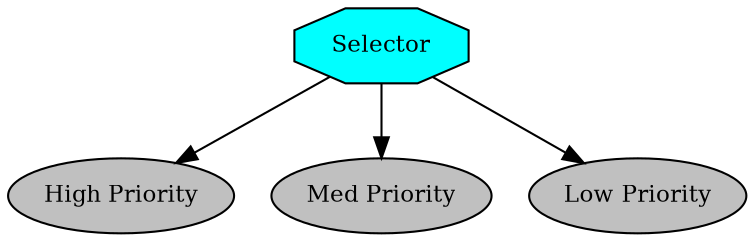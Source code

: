digraph selector {
graph [fontname="times-roman"];
node [fontname="times-roman"];
edge [fontname="times-roman"];
Selector [fontcolor=black, shape=octagon, fontsize=11, style=filled, fillcolor=cyan];
"High Priority" [fontcolor=black, shape=ellipse, fontsize=11, style=filled, fillcolor=gray];
Selector -> "High Priority";
"Med Priority" [fontcolor=black, shape=ellipse, fontsize=11, style=filled, fillcolor=gray];
Selector -> "Med Priority";
"Low Priority" [fontcolor=black, shape=ellipse, fontsize=11, style=filled, fillcolor=gray];
Selector -> "Low Priority";
}
